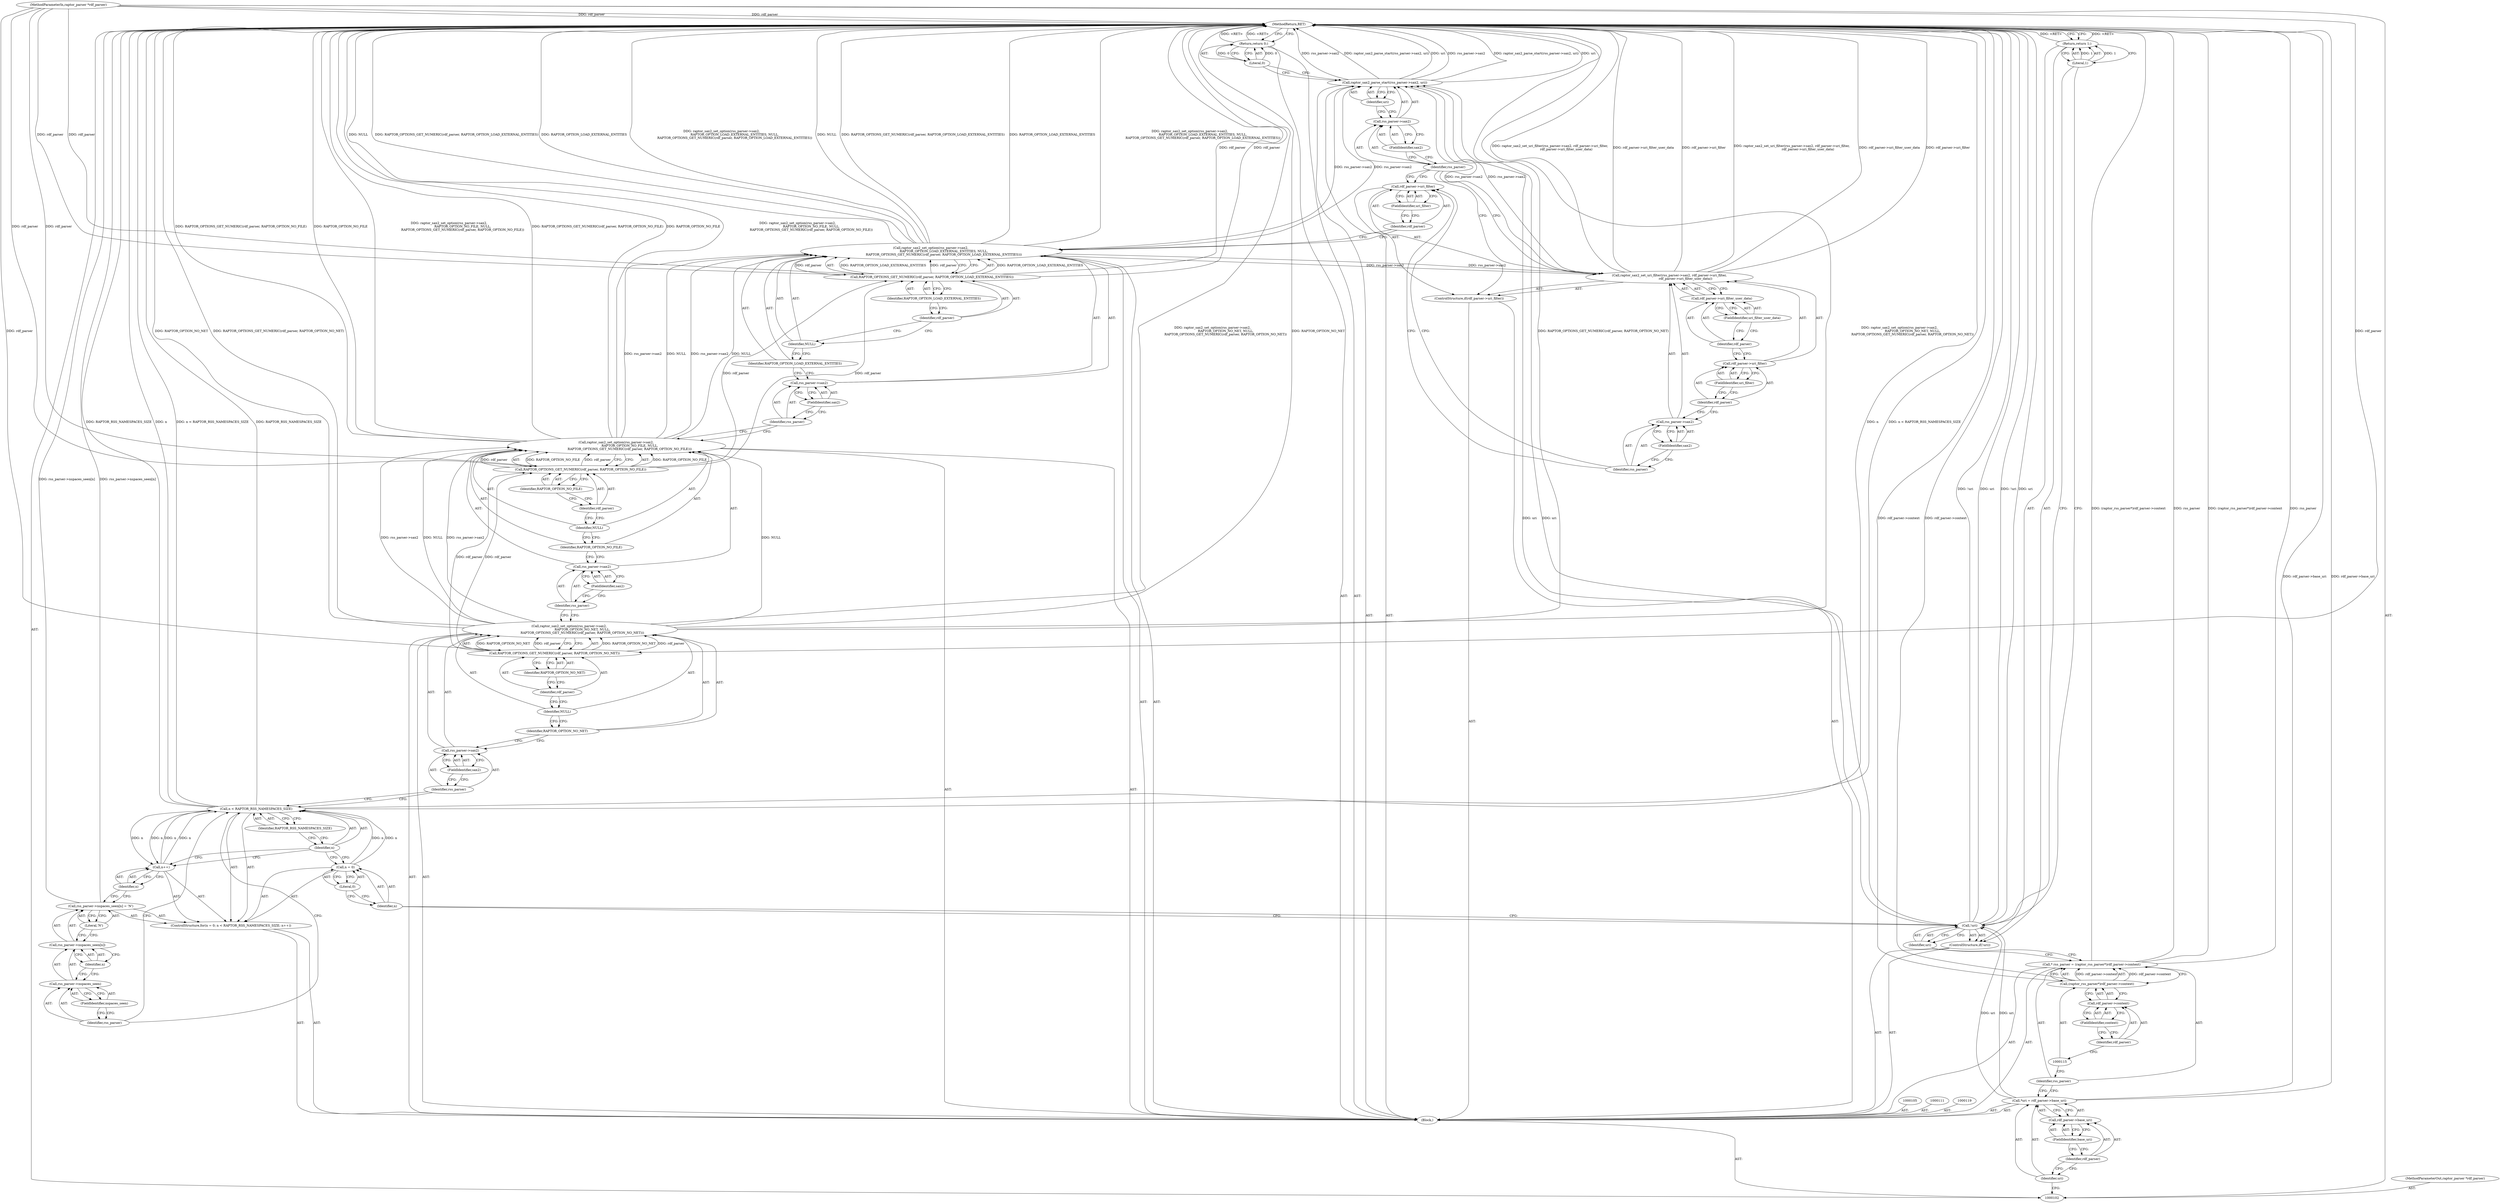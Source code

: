 digraph "0_raptor_a676f235309a59d4aa78eeffd2574ae5d341fcb0_3" {
"1000189" [label="(MethodReturn,RET)"];
"1000103" [label="(MethodParameterIn,raptor_parser *rdf_parser)"];
"1000254" [label="(MethodParameterOut,raptor_parser *rdf_parser)"];
"1000128" [label="(Literal,0)"];
"1000129" [label="(Call,n < RAPTOR_RSS_NAMESPACES_SIZE)"];
"1000130" [label="(Identifier,n)"];
"1000131" [label="(Identifier,RAPTOR_RSS_NAMESPACES_SIZE)"];
"1000125" [label="(ControlStructure,for(n = 0; n < RAPTOR_RSS_NAMESPACES_SIZE; n++))"];
"1000132" [label="(Call,n++)"];
"1000133" [label="(Identifier,n)"];
"1000126" [label="(Call,n = 0)"];
"1000127" [label="(Identifier,n)"];
"1000138" [label="(FieldIdentifier,nspaces_seen)"];
"1000139" [label="(Identifier,n)"];
"1000140" [label="(Literal,'N')"];
"1000134" [label="(Call,rss_parser->nspaces_seen[n] = 'N')"];
"1000135" [label="(Call,rss_parser->nspaces_seen[n])"];
"1000136" [label="(Call,rss_parser->nspaces_seen)"];
"1000137" [label="(Identifier,rss_parser)"];
"1000141" [label="(Call,raptor_sax2_set_option(rss_parser->sax2, \n                         RAPTOR_OPTION_NO_NET, NULL,\n                         RAPTOR_OPTIONS_GET_NUMERIC(rdf_parser, RAPTOR_OPTION_NO_NET)))"];
"1000142" [label="(Call,rss_parser->sax2)"];
"1000143" [label="(Identifier,rss_parser)"];
"1000144" [label="(FieldIdentifier,sax2)"];
"1000145" [label="(Identifier,RAPTOR_OPTION_NO_NET)"];
"1000146" [label="(Identifier,NULL)"];
"1000147" [label="(Call,RAPTOR_OPTIONS_GET_NUMERIC(rdf_parser, RAPTOR_OPTION_NO_NET))"];
"1000148" [label="(Identifier,rdf_parser)"];
"1000149" [label="(Identifier,RAPTOR_OPTION_NO_NET)"];
"1000151" [label="(Call,rss_parser->sax2)"];
"1000152" [label="(Identifier,rss_parser)"];
"1000150" [label="(Call,raptor_sax2_set_option(rss_parser->sax2, \n                          RAPTOR_OPTION_NO_FILE, NULL,\n                          RAPTOR_OPTIONS_GET_NUMERIC(rdf_parser, RAPTOR_OPTION_NO_FILE)))"];
"1000153" [label="(FieldIdentifier,sax2)"];
"1000154" [label="(Identifier,RAPTOR_OPTION_NO_FILE)"];
"1000155" [label="(Identifier,NULL)"];
"1000104" [label="(Block,)"];
"1000156" [label="(Call,RAPTOR_OPTIONS_GET_NUMERIC(rdf_parser, RAPTOR_OPTION_NO_FILE))"];
"1000157" [label="(Identifier,rdf_parser)"];
"1000158" [label="(Identifier,RAPTOR_OPTION_NO_FILE)"];
"1000159" [label="(Call,raptor_sax2_set_option(rss_parser->sax2, \n                         RAPTOR_OPTION_LOAD_EXTERNAL_ENTITIES, NULL,\n                         RAPTOR_OPTIONS_GET_NUMERIC(rdf_parser, RAPTOR_OPTION_LOAD_EXTERNAL_ENTITIES)))"];
"1000160" [label="(Call,rss_parser->sax2)"];
"1000161" [label="(Identifier,rss_parser)"];
"1000162" [label="(FieldIdentifier,sax2)"];
"1000163" [label="(Identifier,RAPTOR_OPTION_LOAD_EXTERNAL_ENTITIES)"];
"1000164" [label="(Identifier,NULL)"];
"1000165" [label="(Call,RAPTOR_OPTIONS_GET_NUMERIC(rdf_parser, RAPTOR_OPTION_LOAD_EXTERNAL_ENTITIES))"];
"1000166" [label="(Identifier,rdf_parser)"];
"1000167" [label="(Identifier,RAPTOR_OPTION_LOAD_EXTERNAL_ENTITIES)"];
"1000171" [label="(FieldIdentifier,uri_filter)"];
"1000168" [label="(ControlStructure,if(rdf_parser->uri_filter))"];
"1000169" [label="(Call,rdf_parser->uri_filter)"];
"1000170" [label="(Identifier,rdf_parser)"];
"1000173" [label="(Call,rss_parser->sax2)"];
"1000174" [label="(Identifier,rss_parser)"];
"1000175" [label="(FieldIdentifier,sax2)"];
"1000172" [label="(Call,raptor_sax2_set_uri_filter(rss_parser->sax2, rdf_parser->uri_filter,\n                                rdf_parser->uri_filter_user_data))"];
"1000176" [label="(Call,rdf_parser->uri_filter)"];
"1000177" [label="(Identifier,rdf_parser)"];
"1000178" [label="(FieldIdentifier,uri_filter)"];
"1000179" [label="(Call,rdf_parser->uri_filter_user_data)"];
"1000180" [label="(Identifier,rdf_parser)"];
"1000181" [label="(FieldIdentifier,uri_filter_user_data)"];
"1000182" [label="(Call,raptor_sax2_parse_start(rss_parser->sax2, uri))"];
"1000183" [label="(Call,rss_parser->sax2)"];
"1000184" [label="(Identifier,rss_parser)"];
"1000185" [label="(FieldIdentifier,sax2)"];
"1000186" [label="(Identifier,uri)"];
"1000106" [label="(Call,*uri = rdf_parser->base_uri)"];
"1000107" [label="(Identifier,uri)"];
"1000108" [label="(Call,rdf_parser->base_uri)"];
"1000109" [label="(Identifier,rdf_parser)"];
"1000110" [label="(FieldIdentifier,base_uri)"];
"1000187" [label="(Return,return 0;)"];
"1000188" [label="(Literal,0)"];
"1000112" [label="(Call,* rss_parser = (raptor_rss_parser*)rdf_parser->context)"];
"1000113" [label="(Identifier,rss_parser)"];
"1000114" [label="(Call,(raptor_rss_parser*)rdf_parser->context)"];
"1000116" [label="(Call,rdf_parser->context)"];
"1000117" [label="(Identifier,rdf_parser)"];
"1000118" [label="(FieldIdentifier,context)"];
"1000120" [label="(ControlStructure,if(!uri))"];
"1000121" [label="(Call,!uri)"];
"1000122" [label="(Identifier,uri)"];
"1000124" [label="(Literal,1)"];
"1000123" [label="(Return,return 1;)"];
"1000189" -> "1000102"  [label="AST: "];
"1000189" -> "1000123"  [label="CFG: "];
"1000189" -> "1000187"  [label="CFG: "];
"1000187" -> "1000189"  [label="DDG: <RET>"];
"1000172" -> "1000189"  [label="DDG: raptor_sax2_set_uri_filter(rss_parser->sax2, rdf_parser->uri_filter,\n                                rdf_parser->uri_filter_user_data)"];
"1000172" -> "1000189"  [label="DDG: rdf_parser->uri_filter_user_data"];
"1000172" -> "1000189"  [label="DDG: rdf_parser->uri_filter"];
"1000106" -> "1000189"  [label="DDG: rdf_parser->base_uri"];
"1000112" -> "1000189"  [label="DDG: (raptor_rss_parser*)rdf_parser->context"];
"1000112" -> "1000189"  [label="DDG: rss_parser"];
"1000165" -> "1000189"  [label="DDG: rdf_parser"];
"1000121" -> "1000189"  [label="DDG: !uri"];
"1000121" -> "1000189"  [label="DDG: uri"];
"1000150" -> "1000189"  [label="DDG: RAPTOR_OPTION_NO_FILE"];
"1000150" -> "1000189"  [label="DDG: raptor_sax2_set_option(rss_parser->sax2, \n                          RAPTOR_OPTION_NO_FILE, NULL,\n                          RAPTOR_OPTIONS_GET_NUMERIC(rdf_parser, RAPTOR_OPTION_NO_FILE))"];
"1000150" -> "1000189"  [label="DDG: RAPTOR_OPTIONS_GET_NUMERIC(rdf_parser, RAPTOR_OPTION_NO_FILE)"];
"1000159" -> "1000189"  [label="DDG: RAPTOR_OPTION_LOAD_EXTERNAL_ENTITIES"];
"1000159" -> "1000189"  [label="DDG: raptor_sax2_set_option(rss_parser->sax2, \n                         RAPTOR_OPTION_LOAD_EXTERNAL_ENTITIES, NULL,\n                         RAPTOR_OPTIONS_GET_NUMERIC(rdf_parser, RAPTOR_OPTION_LOAD_EXTERNAL_ENTITIES))"];
"1000159" -> "1000189"  [label="DDG: NULL"];
"1000159" -> "1000189"  [label="DDG: RAPTOR_OPTIONS_GET_NUMERIC(rdf_parser, RAPTOR_OPTION_LOAD_EXTERNAL_ENTITIES)"];
"1000182" -> "1000189"  [label="DDG: raptor_sax2_parse_start(rss_parser->sax2, uri)"];
"1000182" -> "1000189"  [label="DDG: uri"];
"1000182" -> "1000189"  [label="DDG: rss_parser->sax2"];
"1000129" -> "1000189"  [label="DDG: n"];
"1000129" -> "1000189"  [label="DDG: n < RAPTOR_RSS_NAMESPACES_SIZE"];
"1000129" -> "1000189"  [label="DDG: RAPTOR_RSS_NAMESPACES_SIZE"];
"1000141" -> "1000189"  [label="DDG: raptor_sax2_set_option(rss_parser->sax2, \n                         RAPTOR_OPTION_NO_NET, NULL,\n                         RAPTOR_OPTIONS_GET_NUMERIC(rdf_parser, RAPTOR_OPTION_NO_NET))"];
"1000141" -> "1000189"  [label="DDG: RAPTOR_OPTION_NO_NET"];
"1000141" -> "1000189"  [label="DDG: RAPTOR_OPTIONS_GET_NUMERIC(rdf_parser, RAPTOR_OPTION_NO_NET)"];
"1000103" -> "1000189"  [label="DDG: rdf_parser"];
"1000134" -> "1000189"  [label="DDG: rss_parser->nspaces_seen[n]"];
"1000114" -> "1000189"  [label="DDG: rdf_parser->context"];
"1000123" -> "1000189"  [label="DDG: <RET>"];
"1000103" -> "1000102"  [label="AST: "];
"1000103" -> "1000189"  [label="DDG: rdf_parser"];
"1000103" -> "1000147"  [label="DDG: rdf_parser"];
"1000103" -> "1000156"  [label="DDG: rdf_parser"];
"1000103" -> "1000165"  [label="DDG: rdf_parser"];
"1000254" -> "1000102"  [label="AST: "];
"1000128" -> "1000126"  [label="AST: "];
"1000128" -> "1000127"  [label="CFG: "];
"1000126" -> "1000128"  [label="CFG: "];
"1000129" -> "1000125"  [label="AST: "];
"1000129" -> "1000131"  [label="CFG: "];
"1000130" -> "1000129"  [label="AST: "];
"1000131" -> "1000129"  [label="AST: "];
"1000137" -> "1000129"  [label="CFG: "];
"1000143" -> "1000129"  [label="CFG: "];
"1000129" -> "1000189"  [label="DDG: n"];
"1000129" -> "1000189"  [label="DDG: n < RAPTOR_RSS_NAMESPACES_SIZE"];
"1000129" -> "1000189"  [label="DDG: RAPTOR_RSS_NAMESPACES_SIZE"];
"1000126" -> "1000129"  [label="DDG: n"];
"1000132" -> "1000129"  [label="DDG: n"];
"1000129" -> "1000132"  [label="DDG: n"];
"1000130" -> "1000129"  [label="AST: "];
"1000130" -> "1000126"  [label="CFG: "];
"1000130" -> "1000132"  [label="CFG: "];
"1000131" -> "1000130"  [label="CFG: "];
"1000131" -> "1000129"  [label="AST: "];
"1000131" -> "1000130"  [label="CFG: "];
"1000129" -> "1000131"  [label="CFG: "];
"1000125" -> "1000104"  [label="AST: "];
"1000126" -> "1000125"  [label="AST: "];
"1000129" -> "1000125"  [label="AST: "];
"1000132" -> "1000125"  [label="AST: "];
"1000134" -> "1000125"  [label="AST: "];
"1000132" -> "1000125"  [label="AST: "];
"1000132" -> "1000133"  [label="CFG: "];
"1000133" -> "1000132"  [label="AST: "];
"1000130" -> "1000132"  [label="CFG: "];
"1000132" -> "1000129"  [label="DDG: n"];
"1000129" -> "1000132"  [label="DDG: n"];
"1000133" -> "1000132"  [label="AST: "];
"1000133" -> "1000134"  [label="CFG: "];
"1000132" -> "1000133"  [label="CFG: "];
"1000126" -> "1000125"  [label="AST: "];
"1000126" -> "1000128"  [label="CFG: "];
"1000127" -> "1000126"  [label="AST: "];
"1000128" -> "1000126"  [label="AST: "];
"1000130" -> "1000126"  [label="CFG: "];
"1000126" -> "1000129"  [label="DDG: n"];
"1000127" -> "1000126"  [label="AST: "];
"1000127" -> "1000121"  [label="CFG: "];
"1000128" -> "1000127"  [label="CFG: "];
"1000138" -> "1000136"  [label="AST: "];
"1000138" -> "1000137"  [label="CFG: "];
"1000136" -> "1000138"  [label="CFG: "];
"1000139" -> "1000135"  [label="AST: "];
"1000139" -> "1000136"  [label="CFG: "];
"1000135" -> "1000139"  [label="CFG: "];
"1000140" -> "1000134"  [label="AST: "];
"1000140" -> "1000135"  [label="CFG: "];
"1000134" -> "1000140"  [label="CFG: "];
"1000134" -> "1000125"  [label="AST: "];
"1000134" -> "1000140"  [label="CFG: "];
"1000135" -> "1000134"  [label="AST: "];
"1000140" -> "1000134"  [label="AST: "];
"1000133" -> "1000134"  [label="CFG: "];
"1000134" -> "1000189"  [label="DDG: rss_parser->nspaces_seen[n]"];
"1000135" -> "1000134"  [label="AST: "];
"1000135" -> "1000139"  [label="CFG: "];
"1000136" -> "1000135"  [label="AST: "];
"1000139" -> "1000135"  [label="AST: "];
"1000140" -> "1000135"  [label="CFG: "];
"1000136" -> "1000135"  [label="AST: "];
"1000136" -> "1000138"  [label="CFG: "];
"1000137" -> "1000136"  [label="AST: "];
"1000138" -> "1000136"  [label="AST: "];
"1000139" -> "1000136"  [label="CFG: "];
"1000137" -> "1000136"  [label="AST: "];
"1000137" -> "1000129"  [label="CFG: "];
"1000138" -> "1000137"  [label="CFG: "];
"1000141" -> "1000104"  [label="AST: "];
"1000141" -> "1000147"  [label="CFG: "];
"1000142" -> "1000141"  [label="AST: "];
"1000145" -> "1000141"  [label="AST: "];
"1000146" -> "1000141"  [label="AST: "];
"1000147" -> "1000141"  [label="AST: "];
"1000152" -> "1000141"  [label="CFG: "];
"1000141" -> "1000189"  [label="DDG: raptor_sax2_set_option(rss_parser->sax2, \n                         RAPTOR_OPTION_NO_NET, NULL,\n                         RAPTOR_OPTIONS_GET_NUMERIC(rdf_parser, RAPTOR_OPTION_NO_NET))"];
"1000141" -> "1000189"  [label="DDG: RAPTOR_OPTION_NO_NET"];
"1000141" -> "1000189"  [label="DDG: RAPTOR_OPTIONS_GET_NUMERIC(rdf_parser, RAPTOR_OPTION_NO_NET)"];
"1000147" -> "1000141"  [label="DDG: RAPTOR_OPTION_NO_NET"];
"1000147" -> "1000141"  [label="DDG: rdf_parser"];
"1000141" -> "1000150"  [label="DDG: rss_parser->sax2"];
"1000141" -> "1000150"  [label="DDG: NULL"];
"1000142" -> "1000141"  [label="AST: "];
"1000142" -> "1000144"  [label="CFG: "];
"1000143" -> "1000142"  [label="AST: "];
"1000144" -> "1000142"  [label="AST: "];
"1000145" -> "1000142"  [label="CFG: "];
"1000143" -> "1000142"  [label="AST: "];
"1000143" -> "1000129"  [label="CFG: "];
"1000144" -> "1000143"  [label="CFG: "];
"1000144" -> "1000142"  [label="AST: "];
"1000144" -> "1000143"  [label="CFG: "];
"1000142" -> "1000144"  [label="CFG: "];
"1000145" -> "1000141"  [label="AST: "];
"1000145" -> "1000142"  [label="CFG: "];
"1000146" -> "1000145"  [label="CFG: "];
"1000146" -> "1000141"  [label="AST: "];
"1000146" -> "1000145"  [label="CFG: "];
"1000148" -> "1000146"  [label="CFG: "];
"1000147" -> "1000141"  [label="AST: "];
"1000147" -> "1000149"  [label="CFG: "];
"1000148" -> "1000147"  [label="AST: "];
"1000149" -> "1000147"  [label="AST: "];
"1000141" -> "1000147"  [label="CFG: "];
"1000147" -> "1000141"  [label="DDG: RAPTOR_OPTION_NO_NET"];
"1000147" -> "1000141"  [label="DDG: rdf_parser"];
"1000103" -> "1000147"  [label="DDG: rdf_parser"];
"1000147" -> "1000156"  [label="DDG: rdf_parser"];
"1000148" -> "1000147"  [label="AST: "];
"1000148" -> "1000146"  [label="CFG: "];
"1000149" -> "1000148"  [label="CFG: "];
"1000149" -> "1000147"  [label="AST: "];
"1000149" -> "1000148"  [label="CFG: "];
"1000147" -> "1000149"  [label="CFG: "];
"1000151" -> "1000150"  [label="AST: "];
"1000151" -> "1000153"  [label="CFG: "];
"1000152" -> "1000151"  [label="AST: "];
"1000153" -> "1000151"  [label="AST: "];
"1000154" -> "1000151"  [label="CFG: "];
"1000152" -> "1000151"  [label="AST: "];
"1000152" -> "1000141"  [label="CFG: "];
"1000153" -> "1000152"  [label="CFG: "];
"1000150" -> "1000104"  [label="AST: "];
"1000150" -> "1000156"  [label="CFG: "];
"1000151" -> "1000150"  [label="AST: "];
"1000154" -> "1000150"  [label="AST: "];
"1000155" -> "1000150"  [label="AST: "];
"1000156" -> "1000150"  [label="AST: "];
"1000161" -> "1000150"  [label="CFG: "];
"1000150" -> "1000189"  [label="DDG: RAPTOR_OPTION_NO_FILE"];
"1000150" -> "1000189"  [label="DDG: raptor_sax2_set_option(rss_parser->sax2, \n                          RAPTOR_OPTION_NO_FILE, NULL,\n                          RAPTOR_OPTIONS_GET_NUMERIC(rdf_parser, RAPTOR_OPTION_NO_FILE))"];
"1000150" -> "1000189"  [label="DDG: RAPTOR_OPTIONS_GET_NUMERIC(rdf_parser, RAPTOR_OPTION_NO_FILE)"];
"1000141" -> "1000150"  [label="DDG: rss_parser->sax2"];
"1000141" -> "1000150"  [label="DDG: NULL"];
"1000156" -> "1000150"  [label="DDG: RAPTOR_OPTION_NO_FILE"];
"1000156" -> "1000150"  [label="DDG: rdf_parser"];
"1000150" -> "1000159"  [label="DDG: rss_parser->sax2"];
"1000150" -> "1000159"  [label="DDG: NULL"];
"1000153" -> "1000151"  [label="AST: "];
"1000153" -> "1000152"  [label="CFG: "];
"1000151" -> "1000153"  [label="CFG: "];
"1000154" -> "1000150"  [label="AST: "];
"1000154" -> "1000151"  [label="CFG: "];
"1000155" -> "1000154"  [label="CFG: "];
"1000155" -> "1000150"  [label="AST: "];
"1000155" -> "1000154"  [label="CFG: "];
"1000157" -> "1000155"  [label="CFG: "];
"1000104" -> "1000102"  [label="AST: "];
"1000105" -> "1000104"  [label="AST: "];
"1000106" -> "1000104"  [label="AST: "];
"1000111" -> "1000104"  [label="AST: "];
"1000112" -> "1000104"  [label="AST: "];
"1000119" -> "1000104"  [label="AST: "];
"1000120" -> "1000104"  [label="AST: "];
"1000125" -> "1000104"  [label="AST: "];
"1000141" -> "1000104"  [label="AST: "];
"1000150" -> "1000104"  [label="AST: "];
"1000159" -> "1000104"  [label="AST: "];
"1000168" -> "1000104"  [label="AST: "];
"1000182" -> "1000104"  [label="AST: "];
"1000187" -> "1000104"  [label="AST: "];
"1000156" -> "1000150"  [label="AST: "];
"1000156" -> "1000158"  [label="CFG: "];
"1000157" -> "1000156"  [label="AST: "];
"1000158" -> "1000156"  [label="AST: "];
"1000150" -> "1000156"  [label="CFG: "];
"1000156" -> "1000150"  [label="DDG: RAPTOR_OPTION_NO_FILE"];
"1000156" -> "1000150"  [label="DDG: rdf_parser"];
"1000147" -> "1000156"  [label="DDG: rdf_parser"];
"1000103" -> "1000156"  [label="DDG: rdf_parser"];
"1000156" -> "1000165"  [label="DDG: rdf_parser"];
"1000157" -> "1000156"  [label="AST: "];
"1000157" -> "1000155"  [label="CFG: "];
"1000158" -> "1000157"  [label="CFG: "];
"1000158" -> "1000156"  [label="AST: "];
"1000158" -> "1000157"  [label="CFG: "];
"1000156" -> "1000158"  [label="CFG: "];
"1000159" -> "1000104"  [label="AST: "];
"1000159" -> "1000165"  [label="CFG: "];
"1000160" -> "1000159"  [label="AST: "];
"1000163" -> "1000159"  [label="AST: "];
"1000164" -> "1000159"  [label="AST: "];
"1000165" -> "1000159"  [label="AST: "];
"1000170" -> "1000159"  [label="CFG: "];
"1000159" -> "1000189"  [label="DDG: RAPTOR_OPTION_LOAD_EXTERNAL_ENTITIES"];
"1000159" -> "1000189"  [label="DDG: raptor_sax2_set_option(rss_parser->sax2, \n                         RAPTOR_OPTION_LOAD_EXTERNAL_ENTITIES, NULL,\n                         RAPTOR_OPTIONS_GET_NUMERIC(rdf_parser, RAPTOR_OPTION_LOAD_EXTERNAL_ENTITIES))"];
"1000159" -> "1000189"  [label="DDG: NULL"];
"1000159" -> "1000189"  [label="DDG: RAPTOR_OPTIONS_GET_NUMERIC(rdf_parser, RAPTOR_OPTION_LOAD_EXTERNAL_ENTITIES)"];
"1000150" -> "1000159"  [label="DDG: rss_parser->sax2"];
"1000150" -> "1000159"  [label="DDG: NULL"];
"1000165" -> "1000159"  [label="DDG: RAPTOR_OPTION_LOAD_EXTERNAL_ENTITIES"];
"1000165" -> "1000159"  [label="DDG: rdf_parser"];
"1000159" -> "1000172"  [label="DDG: rss_parser->sax2"];
"1000159" -> "1000182"  [label="DDG: rss_parser->sax2"];
"1000160" -> "1000159"  [label="AST: "];
"1000160" -> "1000162"  [label="CFG: "];
"1000161" -> "1000160"  [label="AST: "];
"1000162" -> "1000160"  [label="AST: "];
"1000163" -> "1000160"  [label="CFG: "];
"1000161" -> "1000160"  [label="AST: "];
"1000161" -> "1000150"  [label="CFG: "];
"1000162" -> "1000161"  [label="CFG: "];
"1000162" -> "1000160"  [label="AST: "];
"1000162" -> "1000161"  [label="CFG: "];
"1000160" -> "1000162"  [label="CFG: "];
"1000163" -> "1000159"  [label="AST: "];
"1000163" -> "1000160"  [label="CFG: "];
"1000164" -> "1000163"  [label="CFG: "];
"1000164" -> "1000159"  [label="AST: "];
"1000164" -> "1000163"  [label="CFG: "];
"1000166" -> "1000164"  [label="CFG: "];
"1000165" -> "1000159"  [label="AST: "];
"1000165" -> "1000167"  [label="CFG: "];
"1000166" -> "1000165"  [label="AST: "];
"1000167" -> "1000165"  [label="AST: "];
"1000159" -> "1000165"  [label="CFG: "];
"1000165" -> "1000189"  [label="DDG: rdf_parser"];
"1000165" -> "1000159"  [label="DDG: RAPTOR_OPTION_LOAD_EXTERNAL_ENTITIES"];
"1000165" -> "1000159"  [label="DDG: rdf_parser"];
"1000156" -> "1000165"  [label="DDG: rdf_parser"];
"1000103" -> "1000165"  [label="DDG: rdf_parser"];
"1000166" -> "1000165"  [label="AST: "];
"1000166" -> "1000164"  [label="CFG: "];
"1000167" -> "1000166"  [label="CFG: "];
"1000167" -> "1000165"  [label="AST: "];
"1000167" -> "1000166"  [label="CFG: "];
"1000165" -> "1000167"  [label="CFG: "];
"1000171" -> "1000169"  [label="AST: "];
"1000171" -> "1000170"  [label="CFG: "];
"1000169" -> "1000171"  [label="CFG: "];
"1000168" -> "1000104"  [label="AST: "];
"1000169" -> "1000168"  [label="AST: "];
"1000172" -> "1000168"  [label="AST: "];
"1000169" -> "1000168"  [label="AST: "];
"1000169" -> "1000171"  [label="CFG: "];
"1000170" -> "1000169"  [label="AST: "];
"1000171" -> "1000169"  [label="AST: "];
"1000174" -> "1000169"  [label="CFG: "];
"1000184" -> "1000169"  [label="CFG: "];
"1000170" -> "1000169"  [label="AST: "];
"1000170" -> "1000159"  [label="CFG: "];
"1000171" -> "1000170"  [label="CFG: "];
"1000173" -> "1000172"  [label="AST: "];
"1000173" -> "1000175"  [label="CFG: "];
"1000174" -> "1000173"  [label="AST: "];
"1000175" -> "1000173"  [label="AST: "];
"1000177" -> "1000173"  [label="CFG: "];
"1000174" -> "1000173"  [label="AST: "];
"1000174" -> "1000169"  [label="CFG: "];
"1000175" -> "1000174"  [label="CFG: "];
"1000175" -> "1000173"  [label="AST: "];
"1000175" -> "1000174"  [label="CFG: "];
"1000173" -> "1000175"  [label="CFG: "];
"1000172" -> "1000168"  [label="AST: "];
"1000172" -> "1000179"  [label="CFG: "];
"1000173" -> "1000172"  [label="AST: "];
"1000176" -> "1000172"  [label="AST: "];
"1000179" -> "1000172"  [label="AST: "];
"1000184" -> "1000172"  [label="CFG: "];
"1000172" -> "1000189"  [label="DDG: raptor_sax2_set_uri_filter(rss_parser->sax2, rdf_parser->uri_filter,\n                                rdf_parser->uri_filter_user_data)"];
"1000172" -> "1000189"  [label="DDG: rdf_parser->uri_filter_user_data"];
"1000172" -> "1000189"  [label="DDG: rdf_parser->uri_filter"];
"1000159" -> "1000172"  [label="DDG: rss_parser->sax2"];
"1000172" -> "1000182"  [label="DDG: rss_parser->sax2"];
"1000176" -> "1000172"  [label="AST: "];
"1000176" -> "1000178"  [label="CFG: "];
"1000177" -> "1000176"  [label="AST: "];
"1000178" -> "1000176"  [label="AST: "];
"1000180" -> "1000176"  [label="CFG: "];
"1000177" -> "1000176"  [label="AST: "];
"1000177" -> "1000173"  [label="CFG: "];
"1000178" -> "1000177"  [label="CFG: "];
"1000178" -> "1000176"  [label="AST: "];
"1000178" -> "1000177"  [label="CFG: "];
"1000176" -> "1000178"  [label="CFG: "];
"1000179" -> "1000172"  [label="AST: "];
"1000179" -> "1000181"  [label="CFG: "];
"1000180" -> "1000179"  [label="AST: "];
"1000181" -> "1000179"  [label="AST: "];
"1000172" -> "1000179"  [label="CFG: "];
"1000180" -> "1000179"  [label="AST: "];
"1000180" -> "1000176"  [label="CFG: "];
"1000181" -> "1000180"  [label="CFG: "];
"1000181" -> "1000179"  [label="AST: "];
"1000181" -> "1000180"  [label="CFG: "];
"1000179" -> "1000181"  [label="CFG: "];
"1000182" -> "1000104"  [label="AST: "];
"1000182" -> "1000186"  [label="CFG: "];
"1000183" -> "1000182"  [label="AST: "];
"1000186" -> "1000182"  [label="AST: "];
"1000188" -> "1000182"  [label="CFG: "];
"1000182" -> "1000189"  [label="DDG: raptor_sax2_parse_start(rss_parser->sax2, uri)"];
"1000182" -> "1000189"  [label="DDG: uri"];
"1000182" -> "1000189"  [label="DDG: rss_parser->sax2"];
"1000159" -> "1000182"  [label="DDG: rss_parser->sax2"];
"1000172" -> "1000182"  [label="DDG: rss_parser->sax2"];
"1000121" -> "1000182"  [label="DDG: uri"];
"1000183" -> "1000182"  [label="AST: "];
"1000183" -> "1000185"  [label="CFG: "];
"1000184" -> "1000183"  [label="AST: "];
"1000185" -> "1000183"  [label="AST: "];
"1000186" -> "1000183"  [label="CFG: "];
"1000184" -> "1000183"  [label="AST: "];
"1000184" -> "1000172"  [label="CFG: "];
"1000184" -> "1000169"  [label="CFG: "];
"1000185" -> "1000184"  [label="CFG: "];
"1000185" -> "1000183"  [label="AST: "];
"1000185" -> "1000184"  [label="CFG: "];
"1000183" -> "1000185"  [label="CFG: "];
"1000186" -> "1000182"  [label="AST: "];
"1000186" -> "1000183"  [label="CFG: "];
"1000182" -> "1000186"  [label="CFG: "];
"1000106" -> "1000104"  [label="AST: "];
"1000106" -> "1000108"  [label="CFG: "];
"1000107" -> "1000106"  [label="AST: "];
"1000108" -> "1000106"  [label="AST: "];
"1000113" -> "1000106"  [label="CFG: "];
"1000106" -> "1000189"  [label="DDG: rdf_parser->base_uri"];
"1000106" -> "1000121"  [label="DDG: uri"];
"1000107" -> "1000106"  [label="AST: "];
"1000107" -> "1000102"  [label="CFG: "];
"1000109" -> "1000107"  [label="CFG: "];
"1000108" -> "1000106"  [label="AST: "];
"1000108" -> "1000110"  [label="CFG: "];
"1000109" -> "1000108"  [label="AST: "];
"1000110" -> "1000108"  [label="AST: "];
"1000106" -> "1000108"  [label="CFG: "];
"1000109" -> "1000108"  [label="AST: "];
"1000109" -> "1000107"  [label="CFG: "];
"1000110" -> "1000109"  [label="CFG: "];
"1000110" -> "1000108"  [label="AST: "];
"1000110" -> "1000109"  [label="CFG: "];
"1000108" -> "1000110"  [label="CFG: "];
"1000187" -> "1000104"  [label="AST: "];
"1000187" -> "1000188"  [label="CFG: "];
"1000188" -> "1000187"  [label="AST: "];
"1000189" -> "1000187"  [label="CFG: "];
"1000187" -> "1000189"  [label="DDG: <RET>"];
"1000188" -> "1000187"  [label="DDG: 0"];
"1000188" -> "1000187"  [label="AST: "];
"1000188" -> "1000182"  [label="CFG: "];
"1000187" -> "1000188"  [label="CFG: "];
"1000188" -> "1000187"  [label="DDG: 0"];
"1000112" -> "1000104"  [label="AST: "];
"1000112" -> "1000114"  [label="CFG: "];
"1000113" -> "1000112"  [label="AST: "];
"1000114" -> "1000112"  [label="AST: "];
"1000122" -> "1000112"  [label="CFG: "];
"1000112" -> "1000189"  [label="DDG: (raptor_rss_parser*)rdf_parser->context"];
"1000112" -> "1000189"  [label="DDG: rss_parser"];
"1000114" -> "1000112"  [label="DDG: rdf_parser->context"];
"1000113" -> "1000112"  [label="AST: "];
"1000113" -> "1000106"  [label="CFG: "];
"1000115" -> "1000113"  [label="CFG: "];
"1000114" -> "1000112"  [label="AST: "];
"1000114" -> "1000116"  [label="CFG: "];
"1000115" -> "1000114"  [label="AST: "];
"1000116" -> "1000114"  [label="AST: "];
"1000112" -> "1000114"  [label="CFG: "];
"1000114" -> "1000189"  [label="DDG: rdf_parser->context"];
"1000114" -> "1000112"  [label="DDG: rdf_parser->context"];
"1000116" -> "1000114"  [label="AST: "];
"1000116" -> "1000118"  [label="CFG: "];
"1000117" -> "1000116"  [label="AST: "];
"1000118" -> "1000116"  [label="AST: "];
"1000114" -> "1000116"  [label="CFG: "];
"1000117" -> "1000116"  [label="AST: "];
"1000117" -> "1000115"  [label="CFG: "];
"1000118" -> "1000117"  [label="CFG: "];
"1000118" -> "1000116"  [label="AST: "];
"1000118" -> "1000117"  [label="CFG: "];
"1000116" -> "1000118"  [label="CFG: "];
"1000120" -> "1000104"  [label="AST: "];
"1000121" -> "1000120"  [label="AST: "];
"1000123" -> "1000120"  [label="AST: "];
"1000121" -> "1000120"  [label="AST: "];
"1000121" -> "1000122"  [label="CFG: "];
"1000122" -> "1000121"  [label="AST: "];
"1000124" -> "1000121"  [label="CFG: "];
"1000127" -> "1000121"  [label="CFG: "];
"1000121" -> "1000189"  [label="DDG: !uri"];
"1000121" -> "1000189"  [label="DDG: uri"];
"1000106" -> "1000121"  [label="DDG: uri"];
"1000121" -> "1000182"  [label="DDG: uri"];
"1000122" -> "1000121"  [label="AST: "];
"1000122" -> "1000112"  [label="CFG: "];
"1000121" -> "1000122"  [label="CFG: "];
"1000124" -> "1000123"  [label="AST: "];
"1000124" -> "1000121"  [label="CFG: "];
"1000123" -> "1000124"  [label="CFG: "];
"1000124" -> "1000123"  [label="DDG: 1"];
"1000123" -> "1000120"  [label="AST: "];
"1000123" -> "1000124"  [label="CFG: "];
"1000124" -> "1000123"  [label="AST: "];
"1000189" -> "1000123"  [label="CFG: "];
"1000123" -> "1000189"  [label="DDG: <RET>"];
"1000124" -> "1000123"  [label="DDG: 1"];
}

